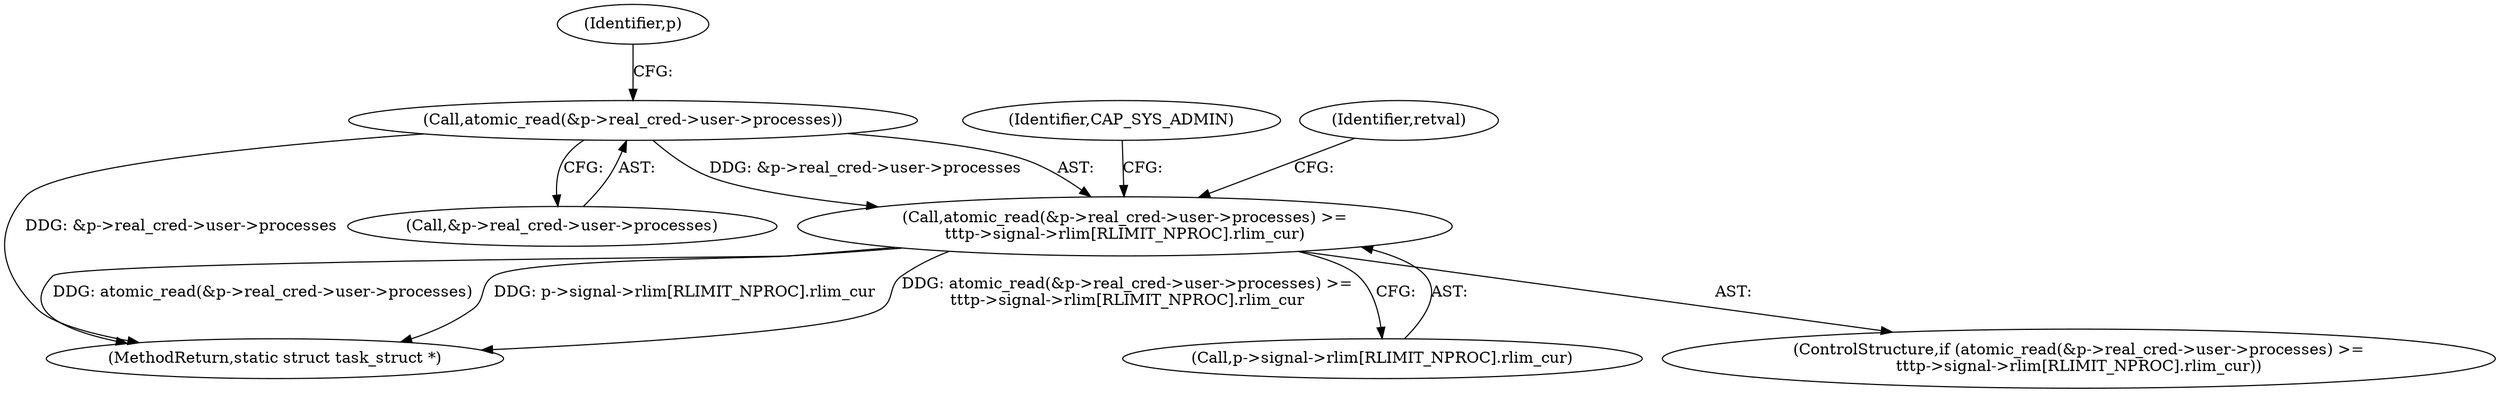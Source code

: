 digraph "0_linux_b69f2292063d2caf37ca9aec7d63ded203701bf3_1@API" {
"1000232" [label="(Call,atomic_read(&p->real_cred->user->processes))"];
"1000231" [label="(Call,atomic_read(&p->real_cred->user->processes) >=\n\t\t\tp->signal->rlim[RLIMIT_NPROC].rlim_cur)"];
"1000255" [label="(Identifier,CAP_SYS_ADMIN)"];
"1001149" [label="(MethodReturn,static struct task_struct *)"];
"1000232" [label="(Call,atomic_read(&p->real_cred->user->processes))"];
"1000241" [label="(Call,p->signal->rlim[RLIMIT_NPROC].rlim_cur)"];
"1000233" [label="(Call,&p->real_cred->user->processes)"];
"1000230" [label="(ControlStructure,if (atomic_read(&p->real_cred->user->processes) >=\n\t\t\tp->signal->rlim[RLIMIT_NPROC].rlim_cur))"];
"1000231" [label="(Call,atomic_read(&p->real_cred->user->processes) >=\n\t\t\tp->signal->rlim[RLIMIT_NPROC].rlim_cur)"];
"1000269" [label="(Identifier,retval)"];
"1000245" [label="(Identifier,p)"];
"1000232" -> "1000231"  [label="AST: "];
"1000232" -> "1000233"  [label="CFG: "];
"1000233" -> "1000232"  [label="AST: "];
"1000245" -> "1000232"  [label="CFG: "];
"1000232" -> "1001149"  [label="DDG: &p->real_cred->user->processes"];
"1000232" -> "1000231"  [label="DDG: &p->real_cred->user->processes"];
"1000231" -> "1000230"  [label="AST: "];
"1000231" -> "1000241"  [label="CFG: "];
"1000241" -> "1000231"  [label="AST: "];
"1000255" -> "1000231"  [label="CFG: "];
"1000269" -> "1000231"  [label="CFG: "];
"1000231" -> "1001149"  [label="DDG: atomic_read(&p->real_cred->user->processes) >=\n\t\t\tp->signal->rlim[RLIMIT_NPROC].rlim_cur"];
"1000231" -> "1001149"  [label="DDG: atomic_read(&p->real_cred->user->processes)"];
"1000231" -> "1001149"  [label="DDG: p->signal->rlim[RLIMIT_NPROC].rlim_cur"];
}
